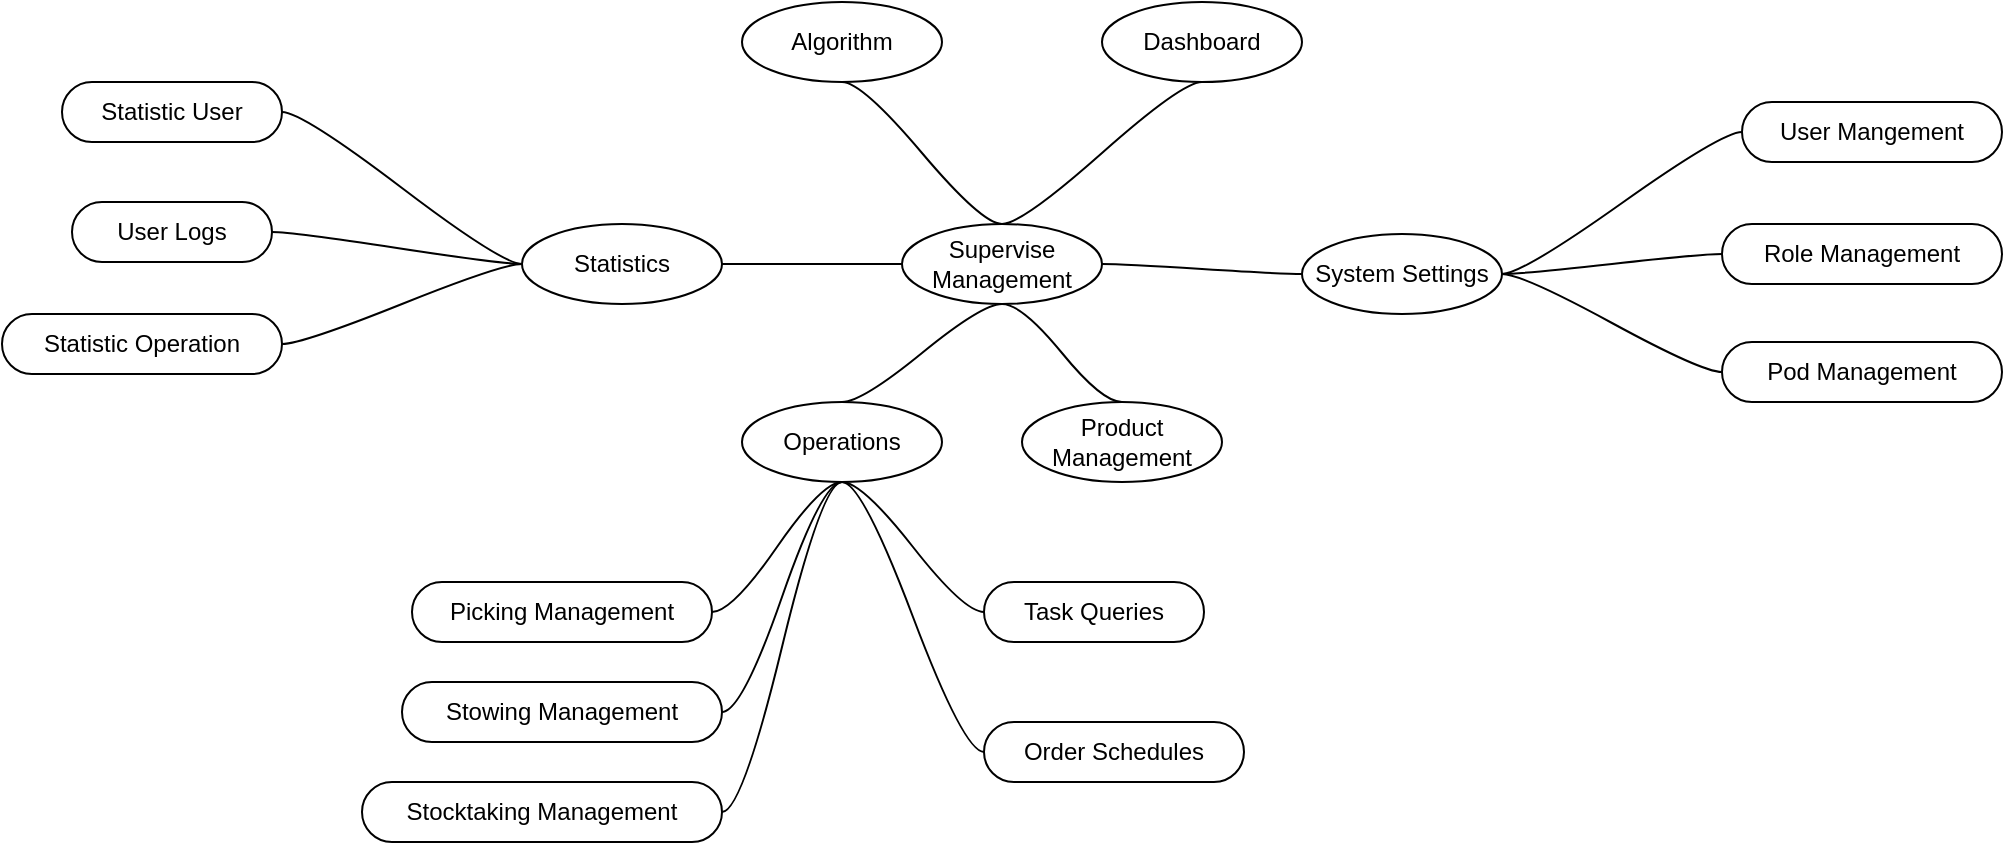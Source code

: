 <mxfile version="18.0.4" type="device"><diagram id="DDucfTfkhPAg81rOpzcu" name="Page-1"><mxGraphModel dx="2105" dy="588" grid="1" gridSize="10" guides="1" tooltips="1" connect="1" arrows="1" fold="1" page="1" pageScale="1" pageWidth="827" pageHeight="1169" math="0" shadow="0"><root><mxCell id="0"/><mxCell id="1" parent="0"/><mxCell id="MIXIyOFtf3wetJTrtFRv-14" value="User Mangement" style="whiteSpace=wrap;html=1;rounded=1;arcSize=50;align=center;verticalAlign=middle;strokeWidth=1;autosize=1;spacing=4;treeFolding=1;treeMoving=1;newEdgeStyle={&quot;edgeStyle&quot;:&quot;entityRelationEdgeStyle&quot;,&quot;startArrow&quot;:&quot;none&quot;,&quot;endArrow&quot;:&quot;none&quot;,&quot;segment&quot;:10,&quot;curved&quot;:1};" vertex="1" parent="1"><mxGeometry x="400" y="90" width="130" height="30" as="geometry"/></mxCell><mxCell id="MIXIyOFtf3wetJTrtFRv-15" value="" style="edgeStyle=entityRelationEdgeStyle;startArrow=none;endArrow=none;segment=10;curved=1;rounded=0;exitX=1;exitY=0.5;exitDx=0;exitDy=0;" edge="1" target="MIXIyOFtf3wetJTrtFRv-14" parent="1" source="MIXIyOFtf3wetJTrtFRv-16"><mxGeometry relative="1" as="geometry"><mxPoint x="350" y="170" as="sourcePoint"/></mxGeometry></mxCell><mxCell id="MIXIyOFtf3wetJTrtFRv-16" value="System Settings" style="ellipse;whiteSpace=wrap;html=1;align=center;newEdgeStyle={&quot;edgeStyle&quot;:&quot;entityRelationEdgeStyle&quot;,&quot;startArrow&quot;:&quot;none&quot;,&quot;endArrow&quot;:&quot;none&quot;,&quot;segment&quot;:10,&quot;curved&quot;:1};treeFolding=1;treeMoving=1;" vertex="1" parent="1"><mxGeometry x="180" y="156" width="100" height="40" as="geometry"/></mxCell><mxCell id="MIXIyOFtf3wetJTrtFRv-17" value="Role Management" style="whiteSpace=wrap;html=1;rounded=1;arcSize=50;align=center;verticalAlign=middle;strokeWidth=1;autosize=1;spacing=4;treeFolding=1;treeMoving=1;newEdgeStyle={&quot;edgeStyle&quot;:&quot;entityRelationEdgeStyle&quot;,&quot;startArrow&quot;:&quot;none&quot;,&quot;endArrow&quot;:&quot;none&quot;,&quot;segment&quot;:10,&quot;curved&quot;:1};" vertex="1" parent="1"><mxGeometry x="390" y="151" width="140" height="30" as="geometry"/></mxCell><mxCell id="MIXIyOFtf3wetJTrtFRv-18" value="" style="edgeStyle=entityRelationEdgeStyle;startArrow=none;endArrow=none;segment=10;curved=1;rounded=0;exitX=1;exitY=0.5;exitDx=0;exitDy=0;" edge="1" target="MIXIyOFtf3wetJTrtFRv-17" parent="1" source="MIXIyOFtf3wetJTrtFRv-16"><mxGeometry relative="1" as="geometry"><mxPoint x="210" y="300" as="sourcePoint"/></mxGeometry></mxCell><mxCell id="MIXIyOFtf3wetJTrtFRv-21" value="Supervise Management" style="ellipse;whiteSpace=wrap;html=1;align=center;newEdgeStyle={&quot;edgeStyle&quot;:&quot;entityRelationEdgeStyle&quot;,&quot;startArrow&quot;:&quot;none&quot;,&quot;endArrow&quot;:&quot;none&quot;,&quot;segment&quot;:10,&quot;curved&quot;:1};treeFolding=1;treeMoving=1;" vertex="1" parent="1"><mxGeometry x="-20" y="151" width="100" height="40" as="geometry"/></mxCell><mxCell id="MIXIyOFtf3wetJTrtFRv-23" value="" style="edgeStyle=entityRelationEdgeStyle;startArrow=none;endArrow=none;segment=10;curved=1;rounded=0;exitX=1;exitY=0.5;exitDx=0;exitDy=0;entryX=0;entryY=0.5;entryDx=0;entryDy=0;" edge="1" target="MIXIyOFtf3wetJTrtFRv-16" parent="1" source="MIXIyOFtf3wetJTrtFRv-21"><mxGeometry relative="1" as="geometry"><mxPoint x="200" y="270" as="sourcePoint"/><mxPoint x="240" y="250" as="targetPoint"/></mxGeometry></mxCell><mxCell id="MIXIyOFtf3wetJTrtFRv-24" value="Pod Management" style="whiteSpace=wrap;html=1;rounded=1;arcSize=50;align=center;verticalAlign=middle;strokeWidth=1;autosize=1;spacing=4;treeFolding=1;treeMoving=1;newEdgeStyle={&quot;edgeStyle&quot;:&quot;entityRelationEdgeStyle&quot;,&quot;startArrow&quot;:&quot;none&quot;,&quot;endArrow&quot;:&quot;none&quot;,&quot;segment&quot;:10,&quot;curved&quot;:1};" vertex="1" parent="1"><mxGeometry x="390" y="210" width="140" height="30" as="geometry"/></mxCell><mxCell id="MIXIyOFtf3wetJTrtFRv-25" value="" style="edgeStyle=entityRelationEdgeStyle;startArrow=none;endArrow=none;segment=10;curved=1;rounded=0;exitX=1;exitY=0.5;exitDx=0;exitDy=0;" edge="1" target="MIXIyOFtf3wetJTrtFRv-24" parent="1" source="MIXIyOFtf3wetJTrtFRv-16"><mxGeometry relative="1" as="geometry"><mxPoint x="350" y="320" as="sourcePoint"/></mxGeometry></mxCell><mxCell id="MIXIyOFtf3wetJTrtFRv-28" value="Dashboard" style="ellipse;whiteSpace=wrap;html=1;align=center;newEdgeStyle={&quot;edgeStyle&quot;:&quot;entityRelationEdgeStyle&quot;,&quot;startArrow&quot;:&quot;none&quot;,&quot;endArrow&quot;:&quot;none&quot;,&quot;segment&quot;:10,&quot;curved&quot;:1};treeFolding=1;treeMoving=1;" vertex="1" parent="1"><mxGeometry x="80" y="40" width="100" height="40" as="geometry"/></mxCell><mxCell id="MIXIyOFtf3wetJTrtFRv-30" value="" style="edgeStyle=entityRelationEdgeStyle;startArrow=none;endArrow=none;segment=10;curved=1;rounded=0;exitX=0.5;exitY=0;exitDx=0;exitDy=0;entryX=0.5;entryY=1;entryDx=0;entryDy=0;" edge="1" target="MIXIyOFtf3wetJTrtFRv-28" parent="1" source="MIXIyOFtf3wetJTrtFRv-21"><mxGeometry relative="1" as="geometry"><mxPoint x="150" y="270" as="sourcePoint"/><mxPoint x="190" y="250" as="targetPoint"/></mxGeometry></mxCell><mxCell id="MIXIyOFtf3wetJTrtFRv-31" value="Product Management" style="ellipse;whiteSpace=wrap;html=1;align=center;newEdgeStyle={&quot;edgeStyle&quot;:&quot;entityRelationEdgeStyle&quot;,&quot;startArrow&quot;:&quot;none&quot;,&quot;endArrow&quot;:&quot;none&quot;,&quot;segment&quot;:10,&quot;curved&quot;:1};treeFolding=1;treeMoving=1;" vertex="1" parent="1"><mxGeometry x="40" y="240" width="100" height="40" as="geometry"/></mxCell><mxCell id="MIXIyOFtf3wetJTrtFRv-33" value="" style="edgeStyle=entityRelationEdgeStyle;startArrow=none;endArrow=none;segment=10;curved=1;rounded=0;exitX=0.5;exitY=0;exitDx=0;exitDy=0;entryX=0.5;entryY=1;entryDx=0;entryDy=0;" edge="1" target="MIXIyOFtf3wetJTrtFRv-21" parent="1" source="MIXIyOFtf3wetJTrtFRv-31"><mxGeometry relative="1" as="geometry"><mxPoint x="170" y="260" as="sourcePoint"/><mxPoint x="210" y="240" as="targetPoint"/></mxGeometry></mxCell><mxCell id="MIXIyOFtf3wetJTrtFRv-34" value="Statistics" style="ellipse;whiteSpace=wrap;html=1;align=center;newEdgeStyle={&quot;edgeStyle&quot;:&quot;entityRelationEdgeStyle&quot;,&quot;startArrow&quot;:&quot;none&quot;,&quot;endArrow&quot;:&quot;none&quot;,&quot;segment&quot;:10,&quot;curved&quot;:1};treeFolding=1;treeMoving=1;" vertex="1" parent="1"><mxGeometry x="-210" y="151" width="100" height="40" as="geometry"/></mxCell><mxCell id="MIXIyOFtf3wetJTrtFRv-36" value="" style="edgeStyle=entityRelationEdgeStyle;startArrow=none;endArrow=none;segment=10;curved=1;rounded=0;entryX=0;entryY=0.5;entryDx=0;entryDy=0;exitX=1;exitY=0.5;exitDx=0;exitDy=0;" edge="1" target="MIXIyOFtf3wetJTrtFRv-21" parent="1" source="MIXIyOFtf3wetJTrtFRv-34"><mxGeometry relative="1" as="geometry"><mxPoint x="-290" y="260" as="sourcePoint"/><mxPoint x="-250" y="240" as="targetPoint"/></mxGeometry></mxCell><mxCell id="MIXIyOFtf3wetJTrtFRv-37" value="Statistic User" style="whiteSpace=wrap;html=1;rounded=1;arcSize=50;align=center;verticalAlign=middle;strokeWidth=1;autosize=1;spacing=4;treeFolding=1;treeMoving=1;newEdgeStyle={&quot;edgeStyle&quot;:&quot;entityRelationEdgeStyle&quot;,&quot;startArrow&quot;:&quot;none&quot;,&quot;endArrow&quot;:&quot;none&quot;,&quot;segment&quot;:10,&quot;curved&quot;:1};" vertex="1" parent="1"><mxGeometry x="-440" y="80" width="110" height="30" as="geometry"/></mxCell><mxCell id="MIXIyOFtf3wetJTrtFRv-38" value="" style="edgeStyle=entityRelationEdgeStyle;startArrow=none;endArrow=none;segment=10;curved=1;rounded=0;exitX=0;exitY=0.5;exitDx=0;exitDy=0;" edge="1" target="MIXIyOFtf3wetJTrtFRv-37" parent="1" source="MIXIyOFtf3wetJTrtFRv-34"><mxGeometry relative="1" as="geometry"><mxPoint x="-430" y="120" as="sourcePoint"/></mxGeometry></mxCell><mxCell id="MIXIyOFtf3wetJTrtFRv-39" value="User Logs" style="whiteSpace=wrap;html=1;rounded=1;arcSize=50;align=center;verticalAlign=middle;strokeWidth=1;autosize=1;spacing=4;treeFolding=1;treeMoving=1;newEdgeStyle={&quot;edgeStyle&quot;:&quot;entityRelationEdgeStyle&quot;,&quot;startArrow&quot;:&quot;none&quot;,&quot;endArrow&quot;:&quot;none&quot;,&quot;segment&quot;:10,&quot;curved&quot;:1};" vertex="1" parent="1"><mxGeometry x="-435" y="140" width="100" height="30" as="geometry"/></mxCell><mxCell id="MIXIyOFtf3wetJTrtFRv-40" value="" style="edgeStyle=entityRelationEdgeStyle;startArrow=none;endArrow=none;segment=10;curved=1;rounded=0;exitX=0;exitY=0.5;exitDx=0;exitDy=0;" edge="1" target="MIXIyOFtf3wetJTrtFRv-39" parent="1" source="MIXIyOFtf3wetJTrtFRv-34"><mxGeometry relative="1" as="geometry"><mxPoint x="-480" y="170" as="sourcePoint"/></mxGeometry></mxCell><mxCell id="MIXIyOFtf3wetJTrtFRv-41" value="Statistic Operation" style="whiteSpace=wrap;html=1;rounded=1;arcSize=50;align=center;verticalAlign=middle;strokeWidth=1;autosize=1;spacing=4;treeFolding=1;treeMoving=1;newEdgeStyle={&quot;edgeStyle&quot;:&quot;entityRelationEdgeStyle&quot;,&quot;startArrow&quot;:&quot;none&quot;,&quot;endArrow&quot;:&quot;none&quot;,&quot;segment&quot;:10,&quot;curved&quot;:1};" vertex="1" parent="1"><mxGeometry x="-470" y="196" width="140" height="30" as="geometry"/></mxCell><mxCell id="MIXIyOFtf3wetJTrtFRv-42" value="" style="edgeStyle=entityRelationEdgeStyle;startArrow=none;endArrow=none;segment=10;curved=1;rounded=0;exitX=0;exitY=0.5;exitDx=0;exitDy=0;" edge="1" target="MIXIyOFtf3wetJTrtFRv-41" parent="1" source="MIXIyOFtf3wetJTrtFRv-34"><mxGeometry relative="1" as="geometry"><mxPoint x="-480" y="260" as="sourcePoint"/></mxGeometry></mxCell><mxCell id="MIXIyOFtf3wetJTrtFRv-44" value="" style="edgeStyle=entityRelationEdgeStyle;startArrow=none;endArrow=none;segment=10;curved=1;rounded=0;entryX=0.5;entryY=0;entryDx=0;entryDy=0;exitX=0.5;exitY=1;exitDx=0;exitDy=0;" edge="1" target="MIXIyOFtf3wetJTrtFRv-45" parent="1" source="MIXIyOFtf3wetJTrtFRv-21"><mxGeometry relative="1" as="geometry"><mxPoint x="-340" y="287" as="sourcePoint"/><mxPoint x="-289" y="260" as="targetPoint"/></mxGeometry></mxCell><mxCell id="MIXIyOFtf3wetJTrtFRv-45" value="Operations" style="ellipse;whiteSpace=wrap;html=1;align=center;newEdgeStyle={&quot;edgeStyle&quot;:&quot;entityRelationEdgeStyle&quot;,&quot;startArrow&quot;:&quot;none&quot;,&quot;endArrow&quot;:&quot;none&quot;,&quot;segment&quot;:10,&quot;curved&quot;:1};treeFolding=1;treeMoving=1;" vertex="1" parent="1"><mxGeometry x="-100" y="240" width="100" height="40" as="geometry"/></mxCell><mxCell id="MIXIyOFtf3wetJTrtFRv-46" value="Picking Management" style="whiteSpace=wrap;html=1;rounded=1;arcSize=50;align=center;verticalAlign=middle;strokeWidth=1;autosize=1;spacing=4;treeFolding=1;treeMoving=1;newEdgeStyle={&quot;edgeStyle&quot;:&quot;entityRelationEdgeStyle&quot;,&quot;startArrow&quot;:&quot;none&quot;,&quot;endArrow&quot;:&quot;none&quot;,&quot;segment&quot;:10,&quot;curved&quot;:1};" vertex="1" parent="1"><mxGeometry x="-265" y="330" width="150" height="30" as="geometry"/></mxCell><mxCell id="MIXIyOFtf3wetJTrtFRv-47" value="" style="edgeStyle=entityRelationEdgeStyle;startArrow=none;endArrow=none;segment=10;curved=1;rounded=0;exitX=0.5;exitY=1;exitDx=0;exitDy=0;" edge="1" target="MIXIyOFtf3wetJTrtFRv-46" parent="1" source="MIXIyOFtf3wetJTrtFRv-45"><mxGeometry relative="1" as="geometry"><mxPoint x="-270" y="370" as="sourcePoint"/></mxGeometry></mxCell><mxCell id="MIXIyOFtf3wetJTrtFRv-48" value="Stowing Management" style="whiteSpace=wrap;html=1;rounded=1;arcSize=50;align=center;verticalAlign=middle;strokeWidth=1;autosize=1;spacing=4;treeFolding=1;treeMoving=1;newEdgeStyle={&quot;edgeStyle&quot;:&quot;entityRelationEdgeStyle&quot;,&quot;startArrow&quot;:&quot;none&quot;,&quot;endArrow&quot;:&quot;none&quot;,&quot;segment&quot;:10,&quot;curved&quot;:1};" vertex="1" parent="1"><mxGeometry x="-270" y="380" width="160" height="30" as="geometry"/></mxCell><mxCell id="MIXIyOFtf3wetJTrtFRv-49" value="" style="edgeStyle=entityRelationEdgeStyle;startArrow=none;endArrow=none;segment=10;curved=1;rounded=0;entryX=1;entryY=0.5;entryDx=0;entryDy=0;exitX=0.5;exitY=1;exitDx=0;exitDy=0;" edge="1" target="MIXIyOFtf3wetJTrtFRv-48" parent="1" source="MIXIyOFtf3wetJTrtFRv-45"><mxGeometry relative="1" as="geometry"><mxPoint y="380" as="sourcePoint"/></mxGeometry></mxCell><mxCell id="MIXIyOFtf3wetJTrtFRv-50" value="Stocktaking Management" style="whiteSpace=wrap;html=1;rounded=1;arcSize=50;align=center;verticalAlign=middle;strokeWidth=1;autosize=1;spacing=4;treeFolding=1;treeMoving=1;newEdgeStyle={&quot;edgeStyle&quot;:&quot;entityRelationEdgeStyle&quot;,&quot;startArrow&quot;:&quot;none&quot;,&quot;endArrow&quot;:&quot;none&quot;,&quot;segment&quot;:10,&quot;curved&quot;:1};" vertex="1" parent="1"><mxGeometry x="-290" y="430" width="180" height="30" as="geometry"/></mxCell><mxCell id="MIXIyOFtf3wetJTrtFRv-51" value="" style="edgeStyle=entityRelationEdgeStyle;startArrow=none;endArrow=none;segment=10;curved=1;rounded=0;exitX=0.5;exitY=1;exitDx=0;exitDy=0;" edge="1" target="MIXIyOFtf3wetJTrtFRv-50" parent="1" source="MIXIyOFtf3wetJTrtFRv-45"><mxGeometry relative="1" as="geometry"><mxPoint x="-322" y="520" as="sourcePoint"/></mxGeometry></mxCell><mxCell id="MIXIyOFtf3wetJTrtFRv-52" value="Order Schedules" style="whiteSpace=wrap;html=1;rounded=1;arcSize=50;align=center;verticalAlign=middle;strokeWidth=1;autosize=1;spacing=4;treeFolding=1;treeMoving=1;newEdgeStyle={&quot;edgeStyle&quot;:&quot;entityRelationEdgeStyle&quot;,&quot;startArrow&quot;:&quot;none&quot;,&quot;endArrow&quot;:&quot;none&quot;,&quot;segment&quot;:10,&quot;curved&quot;:1};" vertex="1" parent="1"><mxGeometry x="21" y="400" width="130" height="30" as="geometry"/></mxCell><mxCell id="MIXIyOFtf3wetJTrtFRv-53" value="" style="edgeStyle=entityRelationEdgeStyle;startArrow=none;endArrow=none;segment=10;curved=1;rounded=0;exitX=0.5;exitY=1;exitDx=0;exitDy=0;" edge="1" target="MIXIyOFtf3wetJTrtFRv-52" parent="1" source="MIXIyOFtf3wetJTrtFRv-45"><mxGeometry relative="1" as="geometry"><mxPoint x="-330" y="520" as="sourcePoint"/></mxGeometry></mxCell><mxCell id="MIXIyOFtf3wetJTrtFRv-54" value="Task Queries" style="whiteSpace=wrap;html=1;rounded=1;arcSize=50;align=center;verticalAlign=middle;strokeWidth=1;autosize=1;spacing=4;treeFolding=1;treeMoving=1;newEdgeStyle={&quot;edgeStyle&quot;:&quot;entityRelationEdgeStyle&quot;,&quot;startArrow&quot;:&quot;none&quot;,&quot;endArrow&quot;:&quot;none&quot;,&quot;segment&quot;:10,&quot;curved&quot;:1};" vertex="1" parent="1"><mxGeometry x="21" y="330" width="110" height="30" as="geometry"/></mxCell><mxCell id="MIXIyOFtf3wetJTrtFRv-55" value="" style="edgeStyle=entityRelationEdgeStyle;startArrow=none;endArrow=none;segment=10;curved=1;rounded=0;exitX=0.5;exitY=1;exitDx=0;exitDy=0;" edge="1" target="MIXIyOFtf3wetJTrtFRv-54" parent="1" source="MIXIyOFtf3wetJTrtFRv-45"><mxGeometry relative="1" as="geometry"><mxPoint y="360" as="sourcePoint"/></mxGeometry></mxCell><mxCell id="MIXIyOFtf3wetJTrtFRv-56" value="Algorithm" style="ellipse;whiteSpace=wrap;html=1;align=center;newEdgeStyle={&quot;edgeStyle&quot;:&quot;entityRelationEdgeStyle&quot;,&quot;startArrow&quot;:&quot;none&quot;,&quot;endArrow&quot;:&quot;none&quot;,&quot;segment&quot;:10,&quot;curved&quot;:1};treeFolding=1;treeMoving=1;" vertex="1" parent="1"><mxGeometry x="-100" y="40" width="100" height="40" as="geometry"/></mxCell><mxCell id="MIXIyOFtf3wetJTrtFRv-60" value="" style="edgeStyle=entityRelationEdgeStyle;startArrow=none;endArrow=none;segment=10;curved=1;rounded=0;entryX=0.5;entryY=1;entryDx=0;entryDy=0;exitX=0.5;exitY=0;exitDx=0;exitDy=0;" edge="1" target="MIXIyOFtf3wetJTrtFRv-56" parent="1" source="MIXIyOFtf3wetJTrtFRv-21"><mxGeometry relative="1" as="geometry"><mxPoint x="-200" y="320" as="sourcePoint"/><mxPoint x="-160" y="300" as="targetPoint"/></mxGeometry></mxCell></root></mxGraphModel></diagram></mxfile>